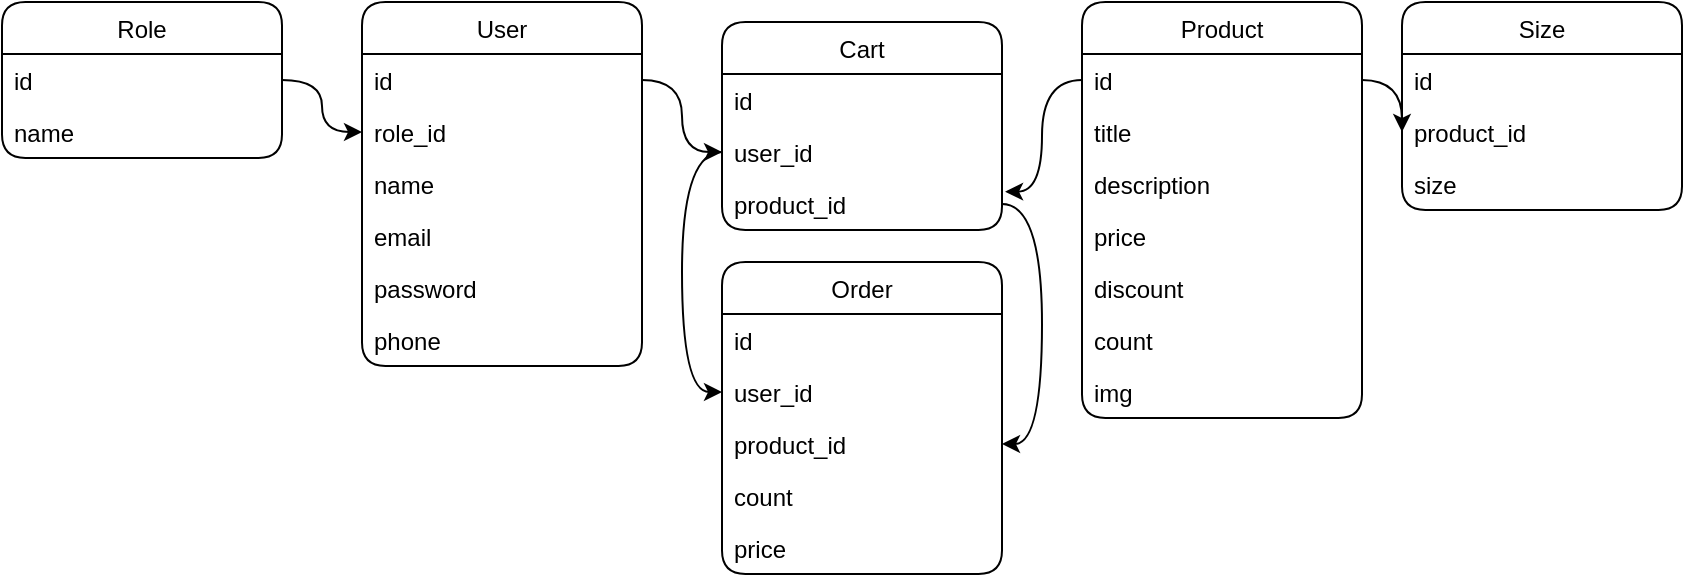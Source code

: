 <mxfile version="20.7.4" type="device"><diagram id="Pi60am8MLchbQxT5xCys" name="Page-1"><mxGraphModel dx="989" dy="610" grid="1" gridSize="10" guides="1" tooltips="1" connect="1" arrows="1" fold="1" page="1" pageScale="1" pageWidth="850" pageHeight="1100" math="0" shadow="0"><root><mxCell id="0"/><mxCell id="1" parent="0"/><mxCell id="CpHaAuY6sO1y2BG551xy-1" value="Role" style="swimlane;fontStyle=0;childLayout=stackLayout;horizontal=1;startSize=26;fillColor=none;horizontalStack=0;resizeParent=1;resizeParentMax=0;resizeLast=0;collapsible=1;marginBottom=0;rounded=1;" vertex="1" parent="1"><mxGeometry x="10" y="10" width="140" height="78" as="geometry"/></mxCell><mxCell id="CpHaAuY6sO1y2BG551xy-2" value="id" style="text;strokeColor=none;fillColor=none;align=left;verticalAlign=top;spacingLeft=4;spacingRight=4;overflow=hidden;rotatable=0;points=[[0,0.5],[1,0.5]];portConstraint=eastwest;" vertex="1" parent="CpHaAuY6sO1y2BG551xy-1"><mxGeometry y="26" width="140" height="26" as="geometry"/></mxCell><mxCell id="CpHaAuY6sO1y2BG551xy-3" value="name" style="text;strokeColor=none;fillColor=none;align=left;verticalAlign=top;spacingLeft=4;spacingRight=4;overflow=hidden;rotatable=0;points=[[0,0.5],[1,0.5]];portConstraint=eastwest;" vertex="1" parent="CpHaAuY6sO1y2BG551xy-1"><mxGeometry y="52" width="140" height="26" as="geometry"/></mxCell><mxCell id="CpHaAuY6sO1y2BG551xy-5" value="User" style="swimlane;fontStyle=0;childLayout=stackLayout;horizontal=1;startSize=26;fillColor=none;horizontalStack=0;resizeParent=1;resizeParentMax=0;resizeLast=0;collapsible=1;marginBottom=0;rounded=1;" vertex="1" parent="1"><mxGeometry x="190" y="10" width="140" height="182" as="geometry"/></mxCell><mxCell id="CpHaAuY6sO1y2BG551xy-6" value="id" style="text;strokeColor=none;fillColor=none;align=left;verticalAlign=top;spacingLeft=4;spacingRight=4;overflow=hidden;rotatable=0;points=[[0,0.5],[1,0.5]];portConstraint=eastwest;" vertex="1" parent="CpHaAuY6sO1y2BG551xy-5"><mxGeometry y="26" width="140" height="26" as="geometry"/></mxCell><mxCell id="CpHaAuY6sO1y2BG551xy-8" value="role_id" style="text;strokeColor=none;fillColor=none;align=left;verticalAlign=top;spacingLeft=4;spacingRight=4;overflow=hidden;rotatable=0;points=[[0,0.5],[1,0.5]];portConstraint=eastwest;" vertex="1" parent="CpHaAuY6sO1y2BG551xy-5"><mxGeometry y="52" width="140" height="26" as="geometry"/></mxCell><mxCell id="CpHaAuY6sO1y2BG551xy-9" value="name" style="text;strokeColor=none;fillColor=none;align=left;verticalAlign=top;spacingLeft=4;spacingRight=4;overflow=hidden;rotatable=0;points=[[0,0.5],[1,0.5]];portConstraint=eastwest;" vertex="1" parent="CpHaAuY6sO1y2BG551xy-5"><mxGeometry y="78" width="140" height="26" as="geometry"/></mxCell><mxCell id="CpHaAuY6sO1y2BG551xy-10" value="email" style="text;strokeColor=none;fillColor=none;align=left;verticalAlign=top;spacingLeft=4;spacingRight=4;overflow=hidden;rotatable=0;points=[[0,0.5],[1,0.5]];portConstraint=eastwest;" vertex="1" parent="CpHaAuY6sO1y2BG551xy-5"><mxGeometry y="104" width="140" height="26" as="geometry"/></mxCell><mxCell id="CpHaAuY6sO1y2BG551xy-7" value="password" style="text;strokeColor=none;fillColor=none;align=left;verticalAlign=top;spacingLeft=4;spacingRight=4;overflow=hidden;rotatable=0;points=[[0,0.5],[1,0.5]];portConstraint=eastwest;" vertex="1" parent="CpHaAuY6sO1y2BG551xy-5"><mxGeometry y="130" width="140" height="26" as="geometry"/></mxCell><mxCell id="CpHaAuY6sO1y2BG551xy-11" value="phone" style="text;strokeColor=none;fillColor=none;align=left;verticalAlign=top;spacingLeft=4;spacingRight=4;overflow=hidden;rotatable=0;points=[[0,0.5],[1,0.5]];portConstraint=eastwest;" vertex="1" parent="CpHaAuY6sO1y2BG551xy-5"><mxGeometry y="156" width="140" height="26" as="geometry"/></mxCell><mxCell id="CpHaAuY6sO1y2BG551xy-12" style="edgeStyle=orthogonalEdgeStyle;curved=1;rounded=0;orthogonalLoop=1;jettySize=auto;html=1;exitX=1;exitY=0.5;exitDx=0;exitDy=0;" edge="1" parent="1" source="CpHaAuY6sO1y2BG551xy-2" target="CpHaAuY6sO1y2BG551xy-8"><mxGeometry relative="1" as="geometry"/></mxCell><mxCell id="CpHaAuY6sO1y2BG551xy-13" value="Product" style="swimlane;fontStyle=0;childLayout=stackLayout;horizontal=1;startSize=26;fillColor=none;horizontalStack=0;resizeParent=1;resizeParentMax=0;resizeLast=0;collapsible=1;marginBottom=0;rounded=1;" vertex="1" parent="1"><mxGeometry x="550" y="10" width="140" height="208" as="geometry"/></mxCell><mxCell id="CpHaAuY6sO1y2BG551xy-14" value="id" style="text;strokeColor=none;fillColor=none;align=left;verticalAlign=top;spacingLeft=4;spacingRight=4;overflow=hidden;rotatable=0;points=[[0,0.5],[1,0.5]];portConstraint=eastwest;" vertex="1" parent="CpHaAuY6sO1y2BG551xy-13"><mxGeometry y="26" width="140" height="26" as="geometry"/></mxCell><mxCell id="CpHaAuY6sO1y2BG551xy-16" value="title" style="text;strokeColor=none;fillColor=none;align=left;verticalAlign=top;spacingLeft=4;spacingRight=4;overflow=hidden;rotatable=0;points=[[0,0.5],[1,0.5]];portConstraint=eastwest;" vertex="1" parent="CpHaAuY6sO1y2BG551xy-13"><mxGeometry y="52" width="140" height="26" as="geometry"/></mxCell><mxCell id="CpHaAuY6sO1y2BG551xy-17" value="description" style="text;strokeColor=none;fillColor=none;align=left;verticalAlign=top;spacingLeft=4;spacingRight=4;overflow=hidden;rotatable=0;points=[[0,0.5],[1,0.5]];portConstraint=eastwest;" vertex="1" parent="CpHaAuY6sO1y2BG551xy-13"><mxGeometry y="78" width="140" height="26" as="geometry"/></mxCell><mxCell id="CpHaAuY6sO1y2BG551xy-18" value="price" style="text;strokeColor=none;fillColor=none;align=left;verticalAlign=top;spacingLeft=4;spacingRight=4;overflow=hidden;rotatable=0;points=[[0,0.5],[1,0.5]];portConstraint=eastwest;" vertex="1" parent="CpHaAuY6sO1y2BG551xy-13"><mxGeometry y="104" width="140" height="26" as="geometry"/></mxCell><mxCell id="CpHaAuY6sO1y2BG551xy-19" value="discount" style="text;strokeColor=none;fillColor=none;align=left;verticalAlign=top;spacingLeft=4;spacingRight=4;overflow=hidden;rotatable=0;points=[[0,0.5],[1,0.5]];portConstraint=eastwest;" vertex="1" parent="CpHaAuY6sO1y2BG551xy-13"><mxGeometry y="130" width="140" height="26" as="geometry"/></mxCell><mxCell id="CpHaAuY6sO1y2BG551xy-20" value="count" style="text;strokeColor=none;fillColor=none;align=left;verticalAlign=top;spacingLeft=4;spacingRight=4;overflow=hidden;rotatable=0;points=[[0,0.5],[1,0.5]];portConstraint=eastwest;" vertex="1" parent="CpHaAuY6sO1y2BG551xy-13"><mxGeometry y="156" width="140" height="26" as="geometry"/></mxCell><mxCell id="CpHaAuY6sO1y2BG551xy-42" value="img" style="text;strokeColor=none;fillColor=none;align=left;verticalAlign=top;spacingLeft=4;spacingRight=4;overflow=hidden;rotatable=0;points=[[0,0.5],[1,0.5]];portConstraint=eastwest;" vertex="1" parent="CpHaAuY6sO1y2BG551xy-13"><mxGeometry y="182" width="140" height="26" as="geometry"/></mxCell><mxCell id="CpHaAuY6sO1y2BG551xy-21" value="Size" style="swimlane;fontStyle=0;childLayout=stackLayout;horizontal=1;startSize=26;fillColor=none;horizontalStack=0;resizeParent=1;resizeParentMax=0;resizeLast=0;collapsible=1;marginBottom=0;rounded=1;" vertex="1" parent="1"><mxGeometry x="710" y="10" width="140" height="104" as="geometry"/></mxCell><mxCell id="CpHaAuY6sO1y2BG551xy-22" value="id" style="text;strokeColor=none;fillColor=none;align=left;verticalAlign=top;spacingLeft=4;spacingRight=4;overflow=hidden;rotatable=0;points=[[0,0.5],[1,0.5]];portConstraint=eastwest;" vertex="1" parent="CpHaAuY6sO1y2BG551xy-21"><mxGeometry y="26" width="140" height="26" as="geometry"/></mxCell><mxCell id="CpHaAuY6sO1y2BG551xy-24" value="product_id" style="text;strokeColor=none;fillColor=none;align=left;verticalAlign=top;spacingLeft=4;spacingRight=4;overflow=hidden;rotatable=0;points=[[0,0.5],[1,0.5]];portConstraint=eastwest;" vertex="1" parent="CpHaAuY6sO1y2BG551xy-21"><mxGeometry y="52" width="140" height="26" as="geometry"/></mxCell><mxCell id="CpHaAuY6sO1y2BG551xy-23" value="size" style="text;strokeColor=none;fillColor=none;align=left;verticalAlign=top;spacingLeft=4;spacingRight=4;overflow=hidden;rotatable=0;points=[[0,0.5],[1,0.5]];portConstraint=eastwest;" vertex="1" parent="CpHaAuY6sO1y2BG551xy-21"><mxGeometry y="78" width="140" height="26" as="geometry"/></mxCell><mxCell id="CpHaAuY6sO1y2BG551xy-25" style="edgeStyle=orthogonalEdgeStyle;curved=1;rounded=0;orthogonalLoop=1;jettySize=auto;html=1;exitX=1;exitY=0.5;exitDx=0;exitDy=0;entryX=0;entryY=0.5;entryDx=0;entryDy=0;" edge="1" parent="1" source="CpHaAuY6sO1y2BG551xy-14" target="CpHaAuY6sO1y2BG551xy-24"><mxGeometry relative="1" as="geometry"/></mxCell><mxCell id="CpHaAuY6sO1y2BG551xy-26" value="Cart" style="swimlane;fontStyle=0;childLayout=stackLayout;horizontal=1;startSize=26;fillColor=none;horizontalStack=0;resizeParent=1;resizeParentMax=0;resizeLast=0;collapsible=1;marginBottom=0;rounded=1;" vertex="1" parent="1"><mxGeometry x="370" y="20" width="140" height="104" as="geometry"/></mxCell><mxCell id="CpHaAuY6sO1y2BG551xy-27" value="id" style="text;strokeColor=none;fillColor=none;align=left;verticalAlign=top;spacingLeft=4;spacingRight=4;overflow=hidden;rotatable=0;points=[[0,0.5],[1,0.5]];portConstraint=eastwest;" vertex="1" parent="CpHaAuY6sO1y2BG551xy-26"><mxGeometry y="26" width="140" height="26" as="geometry"/></mxCell><mxCell id="CpHaAuY6sO1y2BG551xy-29" value="user_id" style="text;strokeColor=none;fillColor=none;align=left;verticalAlign=top;spacingLeft=4;spacingRight=4;overflow=hidden;rotatable=0;points=[[0,0.5],[1,0.5]];portConstraint=eastwest;" vertex="1" parent="CpHaAuY6sO1y2BG551xy-26"><mxGeometry y="52" width="140" height="26" as="geometry"/></mxCell><mxCell id="CpHaAuY6sO1y2BG551xy-28" value="product_id" style="text;strokeColor=none;fillColor=none;align=left;verticalAlign=top;spacingLeft=4;spacingRight=4;overflow=hidden;rotatable=0;points=[[0,0.5],[1,0.5]];portConstraint=eastwest;" vertex="1" parent="CpHaAuY6sO1y2BG551xy-26"><mxGeometry y="78" width="140" height="26" as="geometry"/></mxCell><mxCell id="CpHaAuY6sO1y2BG551xy-30" style="edgeStyle=orthogonalEdgeStyle;curved=1;rounded=0;orthogonalLoop=1;jettySize=auto;html=1;exitX=1;exitY=0.5;exitDx=0;exitDy=0;" edge="1" parent="1" source="CpHaAuY6sO1y2BG551xy-6" target="CpHaAuY6sO1y2BG551xy-29"><mxGeometry relative="1" as="geometry"/></mxCell><mxCell id="CpHaAuY6sO1y2BG551xy-31" style="edgeStyle=orthogonalEdgeStyle;curved=1;rounded=0;orthogonalLoop=1;jettySize=auto;html=1;exitX=0;exitY=0.5;exitDx=0;exitDy=0;entryX=1.011;entryY=0.263;entryDx=0;entryDy=0;entryPerimeter=0;" edge="1" parent="1" source="CpHaAuY6sO1y2BG551xy-14" target="CpHaAuY6sO1y2BG551xy-28"><mxGeometry relative="1" as="geometry"/></mxCell><mxCell id="CpHaAuY6sO1y2BG551xy-32" value="Order" style="swimlane;fontStyle=0;childLayout=stackLayout;horizontal=1;startSize=26;fillColor=none;horizontalStack=0;resizeParent=1;resizeParentMax=0;resizeLast=0;collapsible=1;marginBottom=0;rounded=1;" vertex="1" parent="1"><mxGeometry x="370" y="140" width="140" height="156" as="geometry"/></mxCell><mxCell id="CpHaAuY6sO1y2BG551xy-33" value="id" style="text;strokeColor=none;fillColor=none;align=left;verticalAlign=top;spacingLeft=4;spacingRight=4;overflow=hidden;rotatable=0;points=[[0,0.5],[1,0.5]];portConstraint=eastwest;" vertex="1" parent="CpHaAuY6sO1y2BG551xy-32"><mxGeometry y="26" width="140" height="26" as="geometry"/></mxCell><mxCell id="CpHaAuY6sO1y2BG551xy-34" value="user_id" style="text;strokeColor=none;fillColor=none;align=left;verticalAlign=top;spacingLeft=4;spacingRight=4;overflow=hidden;rotatable=0;points=[[0,0.5],[1,0.5]];portConstraint=eastwest;" vertex="1" parent="CpHaAuY6sO1y2BG551xy-32"><mxGeometry y="52" width="140" height="26" as="geometry"/></mxCell><mxCell id="CpHaAuY6sO1y2BG551xy-35" value="product_id" style="text;strokeColor=none;fillColor=none;align=left;verticalAlign=top;spacingLeft=4;spacingRight=4;overflow=hidden;rotatable=0;points=[[0,0.5],[1,0.5]];portConstraint=eastwest;" vertex="1" parent="CpHaAuY6sO1y2BG551xy-32"><mxGeometry y="78" width="140" height="26" as="geometry"/></mxCell><mxCell id="CpHaAuY6sO1y2BG551xy-36" value="count" style="text;strokeColor=none;fillColor=none;align=left;verticalAlign=top;spacingLeft=4;spacingRight=4;overflow=hidden;rotatable=0;points=[[0,0.5],[1,0.5]];portConstraint=eastwest;" vertex="1" parent="CpHaAuY6sO1y2BG551xy-32"><mxGeometry y="104" width="140" height="26" as="geometry"/></mxCell><mxCell id="CpHaAuY6sO1y2BG551xy-37" value="price" style="text;strokeColor=none;fillColor=none;align=left;verticalAlign=top;spacingLeft=4;spacingRight=4;overflow=hidden;rotatable=0;points=[[0,0.5],[1,0.5]];portConstraint=eastwest;" vertex="1" parent="CpHaAuY6sO1y2BG551xy-32"><mxGeometry y="130" width="140" height="26" as="geometry"/></mxCell><mxCell id="CpHaAuY6sO1y2BG551xy-40" style="edgeStyle=orthogonalEdgeStyle;curved=1;rounded=0;orthogonalLoop=1;jettySize=auto;html=1;entryX=0;entryY=0.5;entryDx=0;entryDy=0;" edge="1" parent="1" source="CpHaAuY6sO1y2BG551xy-29" target="CpHaAuY6sO1y2BG551xy-34"><mxGeometry relative="1" as="geometry"/></mxCell><mxCell id="CpHaAuY6sO1y2BG551xy-41" style="edgeStyle=orthogonalEdgeStyle;curved=1;rounded=0;orthogonalLoop=1;jettySize=auto;html=1;exitX=1;exitY=0.5;exitDx=0;exitDy=0;entryX=1;entryY=0.5;entryDx=0;entryDy=0;" edge="1" parent="1" source="CpHaAuY6sO1y2BG551xy-28" target="CpHaAuY6sO1y2BG551xy-35"><mxGeometry relative="1" as="geometry"/></mxCell></root></mxGraphModel></diagram></mxfile>